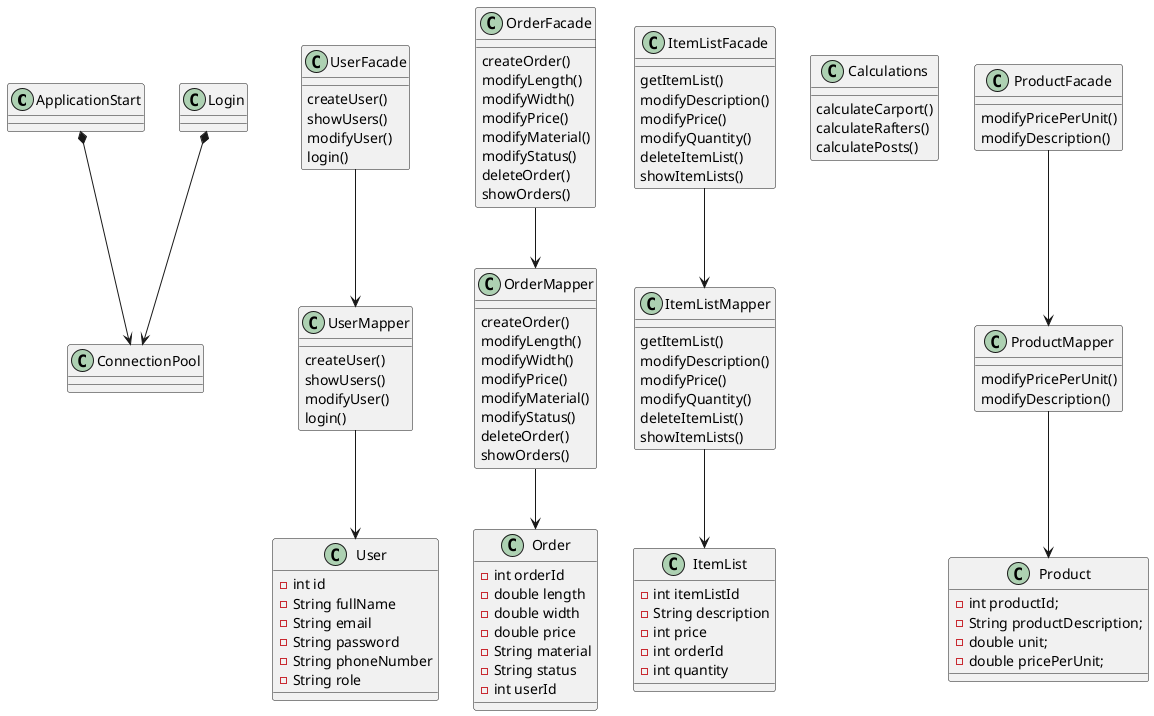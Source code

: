 @startuml
'https://plantuml.com/class-diagram
@startuml
class ApplicationStart
class ConnectionPool
class Login

ApplicationStart *--> ConnectionPool
Login *--> ConnectionPool

class User {
    -int id
    -String fullName
    -String email
    -String password
    -String phoneNumber
    -String role
}
class UserMapper
{
    createUser()
    showUsers()
    modifyUser()
    login()
}
class UserFacade
{
    createUser()
    showUsers()
    modifyUser()
    login()
}


class Order
{
    -int orderId
    -double length
    -double width
    -double price
    -String material
    -String status
    -int userId
}
class OrderMapper
{
    createOrder()
    modifyLength()
    modifyWidth()
    modifyPrice()
    modifyMaterial()
    modifyStatus()
    deleteOrder()
    showOrders()
}
class OrderFacade
{
  createOrder()
    modifyLength()
    modifyWidth()
    modifyPrice()
    modifyMaterial()
    modifyStatus()
    deleteOrder()
    showOrders()
}

class ItemList
{
    -int itemListId
    -String description
    -int price
    -int orderId
    -int quantity

}
class ItemListMapper
{
    getItemList()
    modifyDescription()
    modifyPrice()
    modifyQuantity()
    deleteItemList()
    showItemLists()
}
class ItemListFacade
{
    getItemList()
    modifyDescription()
    modifyPrice()
    modifyQuantity()
    deleteItemList()
    showItemLists()
}

class Calculations
{
    calculateCarport()
    calculateRafters()
    calculatePosts()
}

class Product
{
   -int productId;
   -String productDescription;
   -double unit;
   -double pricePerUnit;
}
class ProductMapper
{
modifyPricePerUnit()
modifyDescription()
}

class ProductFacade
{
modifyPricePerUnit()
modifyDescription()
}

UserFacade --> UserMapper
UserMapper --> User

OrderFacade --> OrderMapper
OrderMapper --> Order

ItemListFacade --> ItemListMapper
ItemListMapper --> ItemList

ProductFacade --> ProductMapper
ProductMapper --> Product


@enduml

@enduml